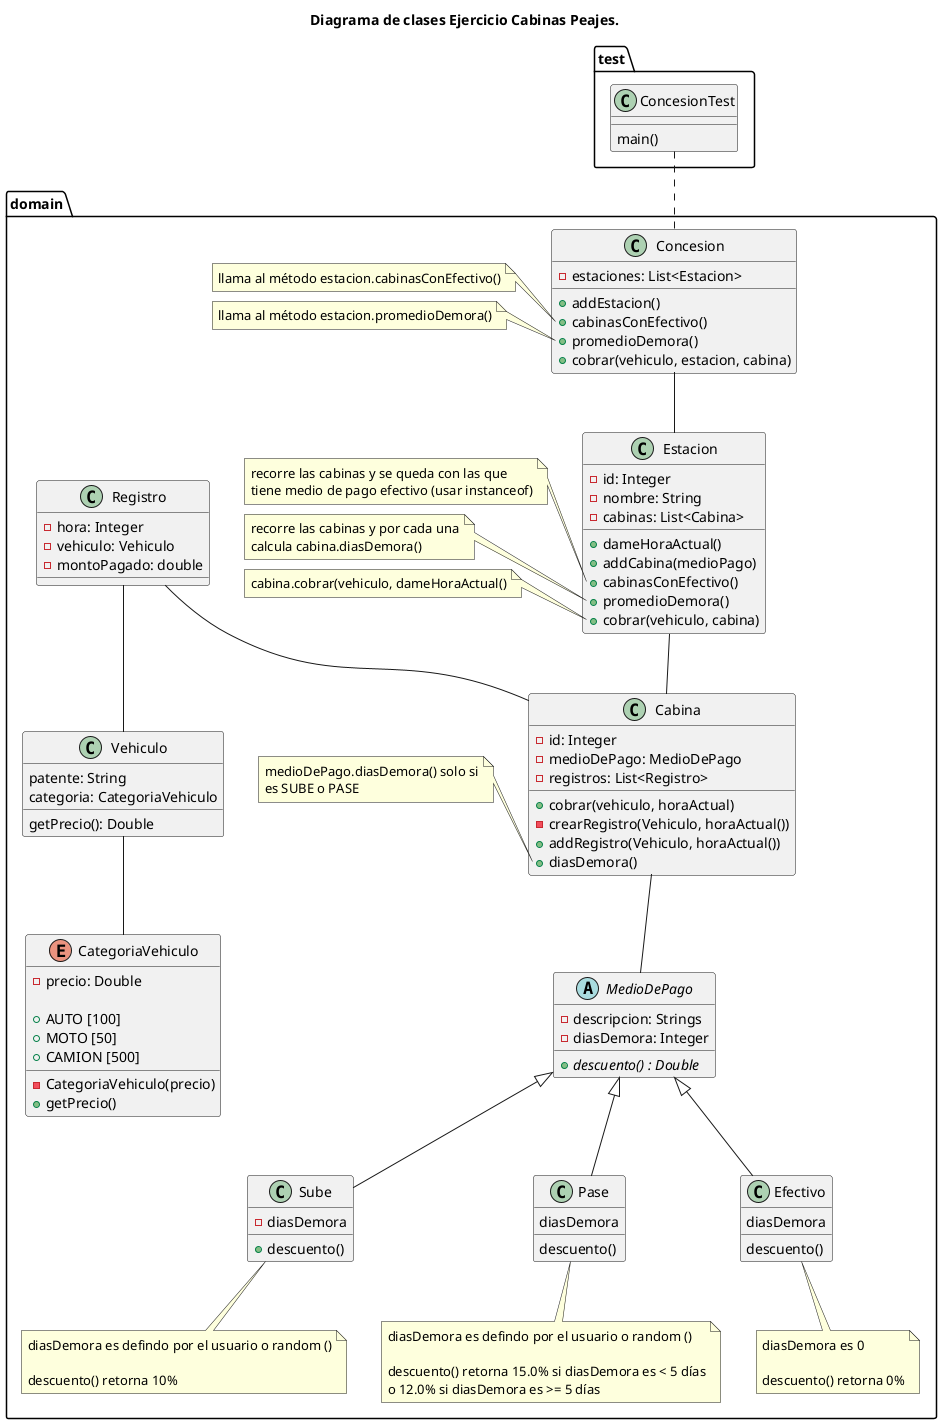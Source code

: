 @startuml

Title Diagrama de clases Ejercicio Cabinas Peajes.

package domain{

	class Concesion {
		- estaciones: List<Estacion>

		+ addEstacion()
		+ cabinasConEfectivo()
		+ promedioDemora()
		+ cobrar(vehiculo, estacion, cabina)
	}
	note left of Concesion::cabinasConEfectivo
		llama al método estacion.cabinasConEfectivo()
	end note
	note left of Concesion::promedioDemora
		llama al método estacion.promedioDemora()
	end note

	class Estacion {
		- id: Integer
		- nombre: String
		- cabinas: List<Cabina>

		+ dameHoraActual()
		+ addCabina(medioPago)
		+ cabinasConEfectivo()
		+ promedioDemora()
		+ cobrar(vehiculo, cabina)
	}
	note left of Estacion::cabinasConEfectivo
		recorre las cabinas y se queda con las que
		tiene medio de pago efectivo (usar instanceof)
	end note
	note left of Estacion::promedioDemora
		recorre las cabinas y por cada una
		calcula cabina.diasDemora()
	end note
	note left of Estacion::cobrar
		cabina.cobrar(vehiculo, dameHoraActual()
	end note


	class Cabina {
		- id: Integer
		- medioDePago: MedioDePago
		- registros: List<Registro>

		+ cobrar(vehiculo, horaActual)
		- crearRegistro(Vehiculo, horaActual())
		+ addRegistro(Vehiculo, horaActual())
		+ diasDemora()
	}
	note left of Cabina::diasDemora
		medioDePago.diasDemora() solo si
		es SUBE o PASE
	end note

	class Registro {
		- hora: Integer
		- vehiculo: Vehiculo
		- montoPagado: double

	}



	abstract class MedioDePago {
		- descripcion: Strings
		- diasDemora: Integer

		+ {abstract} descuento() : Double
	}

	class Sube {
		- diasDemora

		+ descuento()
	}
	note bottom of Sube
		diasDemora es defindo por el usuario o random ()

		descuento() retorna 10%
	end note

	class Pase {
		diasDemora

		descuento()
	}
	note bottom of Pase
		diasDemora es defindo por el usuario o random ()

		descuento() retorna 15.0% si diasDemora es < 5 días
		o 12.0% si diasDemora es >= 5 días
	end note

	class Efectivo {
		diasDemora

		descuento()
	}
	note bottom of Efectivo
		diasDemora es 0

		descuento() retorna 0%
	end note

	class Vehiculo {
		patente: String
		categoria: CategoriaVehiculo

		getPrecio(): Double
	}

	enum CategoriaVehiculo {
		- precio: Double

		+ AUTO [100]
		+ MOTO [50]
		+ CAMION [500]

		- CategoriaVehiculo(precio)
		+ getPrecio()
	}

	Concesion -- Estacion
	Estacion -- Cabina
	Cabina -- MedioDePago
	MedioDePago <|-- Sube
	MedioDePago <|-- Pase
	MedioDePago <|-- Efectivo


	Registro -- Cabina
	Registro -- Vehiculo

	Vehiculo -- CategoriaVehiculo
}

package test {
	class ConcesionTest {
		main()
	}

	ConcesionTest .. Concesion
}

@enduml
